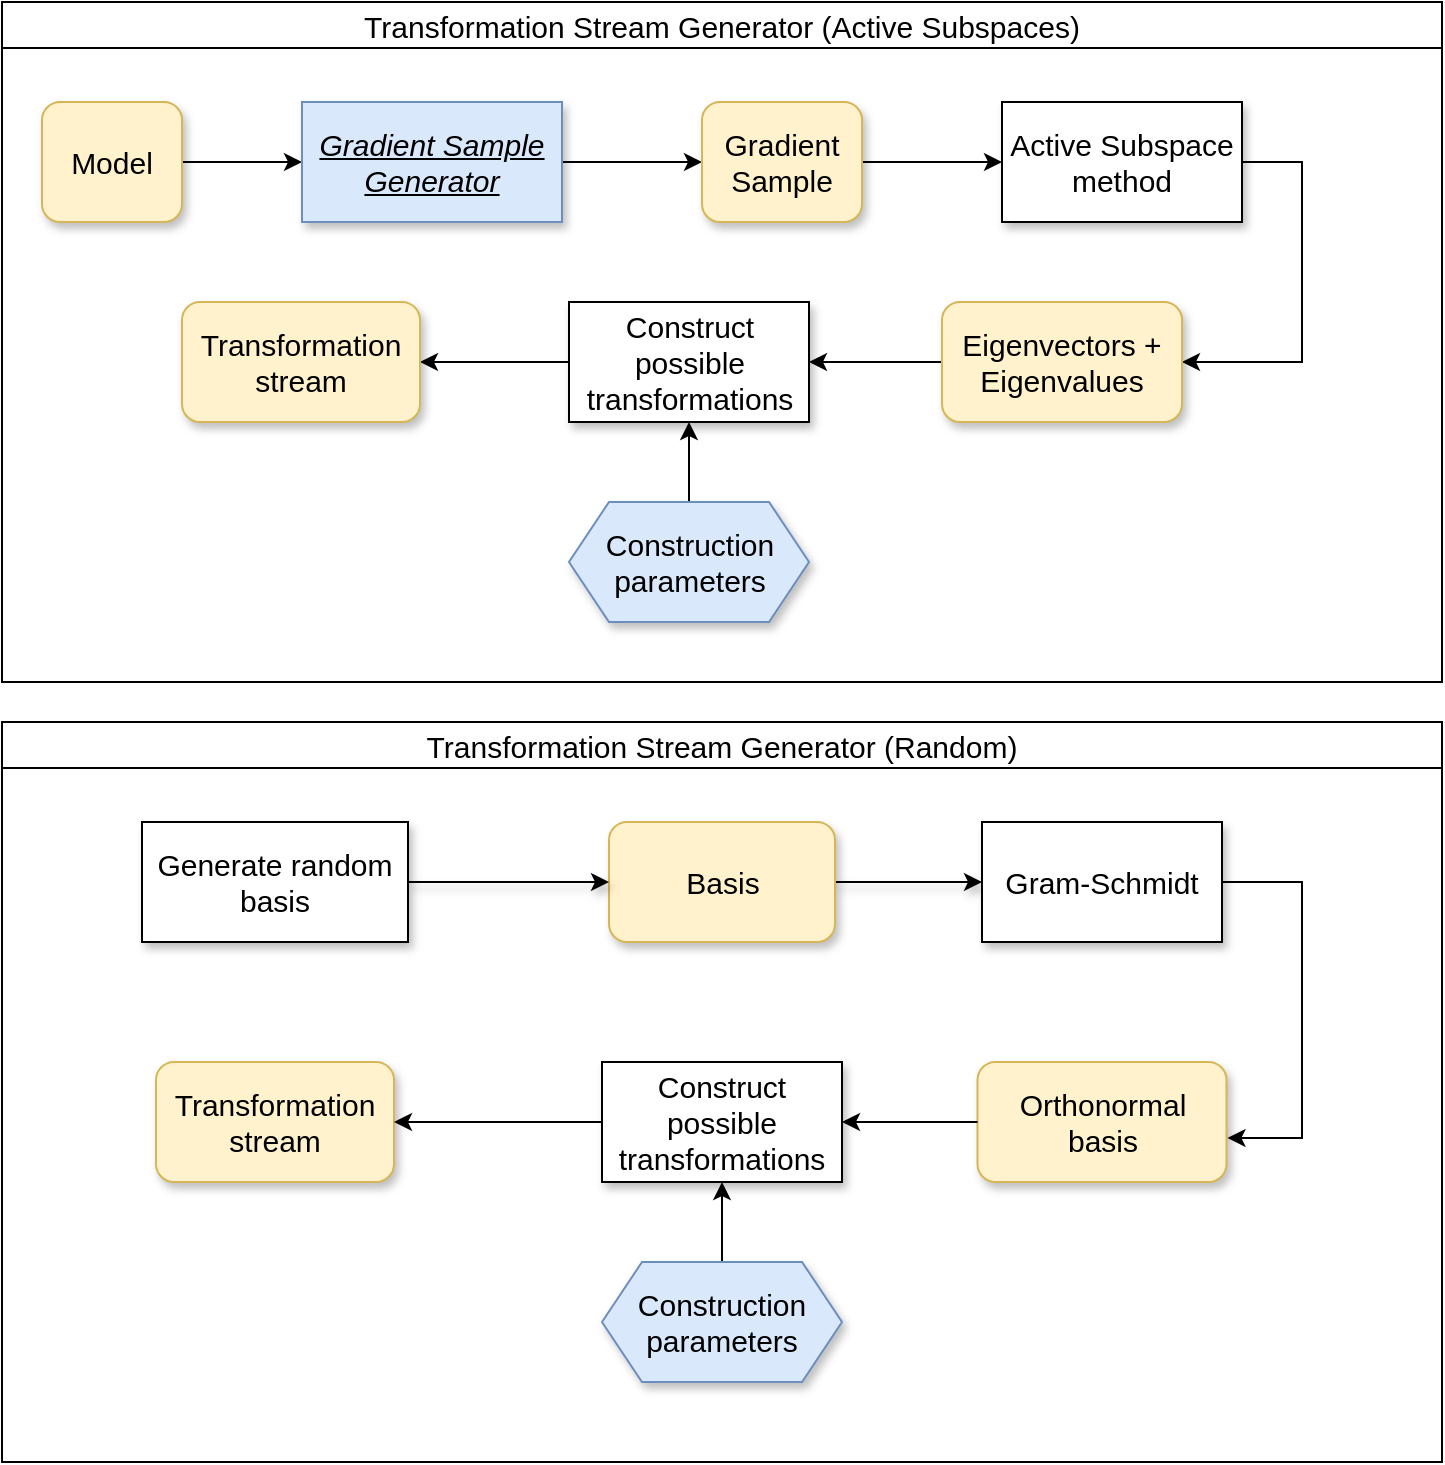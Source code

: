 <mxfile version="14.6.13" type="device"><diagram id="2RXQN2EGFClAfd2Yh1bw" name="Page-1"><mxGraphModel dx="1422" dy="822" grid="1" gridSize="10" guides="1" tooltips="1" connect="1" arrows="1" fold="1" page="1" pageScale="1" pageWidth="827" pageHeight="1169" math="0" shadow="0"><root><mxCell id="0"/><mxCell id="1" parent="0"/><mxCell id="lhAjAbdlsNnbIJC_UXDk-1" value="Transformation Stream Generator (Active Subspaces)" style="swimlane;sketch=0;fontSize=15;fontStyle=0;movable=0;" vertex="1" parent="1"><mxGeometry x="40" y="40" width="720" height="340" as="geometry"><mxRectangle x="7" y="10" width="400" height="30" as="alternateBounds"/></mxGeometry></mxCell><mxCell id="lhAjAbdlsNnbIJC_UXDk-2" style="edgeStyle=orthogonalEdgeStyle;rounded=0;orthogonalLoop=1;jettySize=auto;html=1;entryX=0;entryY=0.5;entryDx=0;entryDy=0;fontSize=15;" edge="1" parent="lhAjAbdlsNnbIJC_UXDk-1" source="lhAjAbdlsNnbIJC_UXDk-3" target="lhAjAbdlsNnbIJC_UXDk-5"><mxGeometry relative="1" as="geometry"/></mxCell><mxCell id="lhAjAbdlsNnbIJC_UXDk-3" value="&lt;font style=&quot;font-size: 15px&quot;&gt;Model&lt;/font&gt;" style="rounded=1;whiteSpace=wrap;html=1;fontSize=15;fillColor=#fff2cc;strokeColor=#d6b656;shadow=1;" vertex="1" parent="lhAjAbdlsNnbIJC_UXDk-1"><mxGeometry x="20" y="50" width="70" height="60" as="geometry"/></mxCell><mxCell id="lhAjAbdlsNnbIJC_UXDk-4" style="edgeStyle=orthogonalEdgeStyle;rounded=0;orthogonalLoop=1;jettySize=auto;html=1;entryX=0;entryY=0.5;entryDx=0;entryDy=0;fontSize=15;" edge="1" parent="lhAjAbdlsNnbIJC_UXDk-1" source="lhAjAbdlsNnbIJC_UXDk-5" target="lhAjAbdlsNnbIJC_UXDk-11"><mxGeometry relative="1" as="geometry"/></mxCell><mxCell id="lhAjAbdlsNnbIJC_UXDk-5" value="&lt;u style=&quot;font-size: 15px;&quot;&gt;&lt;i style=&quot;font-size: 15px;&quot;&gt;Gradient Sample Generator&lt;/i&gt;&lt;/u&gt;" style="rounded=0;whiteSpace=wrap;html=1;sketch=0;fontSize=15;shadow=1;fillColor=#dae8fc;strokeColor=#6c8ebf;" vertex="1" parent="lhAjAbdlsNnbIJC_UXDk-1"><mxGeometry x="150" y="50" width="130" height="60" as="geometry"/></mxCell><mxCell id="lhAjAbdlsNnbIJC_UXDk-6" style="edgeStyle=orthogonalEdgeStyle;rounded=0;orthogonalLoop=1;jettySize=auto;html=1;entryX=1;entryY=0.5;entryDx=0;entryDy=0;" edge="1" parent="lhAjAbdlsNnbIJC_UXDk-1" source="lhAjAbdlsNnbIJC_UXDk-7" target="lhAjAbdlsNnbIJC_UXDk-9"><mxGeometry relative="1" as="geometry"><Array as="points"><mxPoint x="650" y="80"/><mxPoint x="650" y="180"/></Array></mxGeometry></mxCell><mxCell id="lhAjAbdlsNnbIJC_UXDk-7" value="&lt;div style=&quot;font-size: 15px;&quot;&gt;Active Subspace&lt;/div&gt;&lt;div style=&quot;font-size: 15px;&quot;&gt;method&lt;br style=&quot;font-size: 15px;&quot;&gt;&lt;/div&gt;" style="rounded=0;whiteSpace=wrap;html=1;sketch=0;fontSize=15;shadow=1;" vertex="1" parent="lhAjAbdlsNnbIJC_UXDk-1"><mxGeometry x="500" y="50" width="120" height="60" as="geometry"/></mxCell><mxCell id="lhAjAbdlsNnbIJC_UXDk-8" style="edgeStyle=orthogonalEdgeStyle;rounded=0;orthogonalLoop=1;jettySize=auto;html=1;entryX=1;entryY=0.5;entryDx=0;entryDy=0;" edge="1" parent="lhAjAbdlsNnbIJC_UXDk-1" source="lhAjAbdlsNnbIJC_UXDk-9" target="lhAjAbdlsNnbIJC_UXDk-14"><mxGeometry relative="1" as="geometry"/></mxCell><mxCell id="lhAjAbdlsNnbIJC_UXDk-9" value="&lt;font style=&quot;font-size: 15px;&quot;&gt;Eigenvectors + Eigenvalues&lt;br style=&quot;font-size: 15px;&quot;&gt;&lt;/font&gt;" style="rounded=1;whiteSpace=wrap;html=1;sketch=0;fontSize=15;fillColor=#fff2cc;strokeColor=#d6b656;shadow=1;" vertex="1" parent="lhAjAbdlsNnbIJC_UXDk-1"><mxGeometry x="470" y="150" width="120" height="60" as="geometry"/></mxCell><mxCell id="lhAjAbdlsNnbIJC_UXDk-10" style="edgeStyle=orthogonalEdgeStyle;rounded=0;orthogonalLoop=1;jettySize=auto;html=1;entryX=0;entryY=0.5;entryDx=0;entryDy=0;fontSize=15;" edge="1" parent="lhAjAbdlsNnbIJC_UXDk-1" source="lhAjAbdlsNnbIJC_UXDk-11" target="lhAjAbdlsNnbIJC_UXDk-7"><mxGeometry relative="1" as="geometry"/></mxCell><mxCell id="lhAjAbdlsNnbIJC_UXDk-11" value="&lt;font style=&quot;font-size: 15px;&quot;&gt;Gradient Sample&lt;br style=&quot;font-size: 15px;&quot;&gt;&lt;/font&gt;" style="rounded=1;whiteSpace=wrap;html=1;fontSize=15;fillColor=#fff2cc;strokeColor=#d6b656;shadow=1;" vertex="1" parent="lhAjAbdlsNnbIJC_UXDk-1"><mxGeometry x="350" y="50" width="80" height="60" as="geometry"/></mxCell><mxCell id="lhAjAbdlsNnbIJC_UXDk-12" style="edgeStyle=orthogonalEdgeStyle;rounded=0;orthogonalLoop=1;jettySize=auto;html=1;entryX=1;entryY=0.5;entryDx=0;entryDy=0;exitX=0;exitY=0.5;exitDx=0;exitDy=0;" edge="1" parent="lhAjAbdlsNnbIJC_UXDk-1" source="lhAjAbdlsNnbIJC_UXDk-14" target="lhAjAbdlsNnbIJC_UXDk-13"><mxGeometry relative="1" as="geometry"><mxPoint x="245" y="180" as="sourcePoint"/></mxGeometry></mxCell><mxCell id="lhAjAbdlsNnbIJC_UXDk-13" value="&lt;font style=&quot;font-size: 15px&quot;&gt;Transformation stream&lt;/font&gt;" style="rounded=1;whiteSpace=wrap;html=1;fontSize=15;fillColor=#fff2cc;strokeColor=#d6b656;shadow=1;" vertex="1" parent="lhAjAbdlsNnbIJC_UXDk-1"><mxGeometry x="90" y="150" width="119" height="60" as="geometry"/></mxCell><mxCell id="lhAjAbdlsNnbIJC_UXDk-14" value="&lt;div style=&quot;font-size: 15px&quot;&gt;Construct possible transformations&lt;/div&gt;" style="rounded=0;whiteSpace=wrap;html=1;sketch=0;fontSize=15;shadow=1;" vertex="1" parent="lhAjAbdlsNnbIJC_UXDk-1"><mxGeometry x="283.5" y="150" width="120" height="60" as="geometry"/></mxCell><mxCell id="lhAjAbdlsNnbIJC_UXDk-15" style="edgeStyle=orthogonalEdgeStyle;rounded=0;orthogonalLoop=1;jettySize=auto;html=1;entryX=0.5;entryY=1;entryDx=0;entryDy=0;" edge="1" parent="lhAjAbdlsNnbIJC_UXDk-1" source="lhAjAbdlsNnbIJC_UXDk-16" target="lhAjAbdlsNnbIJC_UXDk-14"><mxGeometry relative="1" as="geometry"/></mxCell><mxCell id="lhAjAbdlsNnbIJC_UXDk-16" value="Construction parameters" style="shape=hexagon;perimeter=hexagonPerimeter2;whiteSpace=wrap;html=1;fixedSize=1;fontSize=15;fillColor=#dae8fc;strokeColor=#6c8ebf;shadow=1;" vertex="1" parent="lhAjAbdlsNnbIJC_UXDk-1"><mxGeometry x="283.5" y="250" width="120" height="60" as="geometry"/></mxCell><mxCell id="lhAjAbdlsNnbIJC_UXDk-17" value="Transformation Stream Generator (Random)" style="swimlane;sketch=0;fontSize=15;fontStyle=0;movable=0;" vertex="1" parent="1"><mxGeometry x="40" y="400" width="720" height="370" as="geometry"/></mxCell><mxCell id="lhAjAbdlsNnbIJC_UXDk-18" style="edgeStyle=orthogonalEdgeStyle;rounded=0;orthogonalLoop=1;jettySize=auto;html=1;entryX=0;entryY=0.5;entryDx=0;entryDy=0;shadow=1;fontSize=15;" edge="1" parent="lhAjAbdlsNnbIJC_UXDk-17" source="lhAjAbdlsNnbIJC_UXDk-19" target="lhAjAbdlsNnbIJC_UXDk-21"><mxGeometry relative="1" as="geometry"/></mxCell><mxCell id="lhAjAbdlsNnbIJC_UXDk-19" value="&lt;div style=&quot;font-size: 15px;&quot;&gt;&lt;font style=&quot;font-size: 15px;&quot;&gt;Basis&lt;/font&gt;&lt;/div&gt;" style="rounded=1;whiteSpace=wrap;html=1;fillColor=#fff2cc;strokeColor=#d6b656;fontSize=15;shadow=1;" vertex="1" parent="lhAjAbdlsNnbIJC_UXDk-17"><mxGeometry x="303.5" y="50" width="113" height="60" as="geometry"/></mxCell><mxCell id="lhAjAbdlsNnbIJC_UXDk-20" style="edgeStyle=orthogonalEdgeStyle;rounded=0;orthogonalLoop=1;jettySize=auto;html=1;entryX=1.004;entryY=0.633;entryDx=0;entryDy=0;entryPerimeter=0;" edge="1" parent="lhAjAbdlsNnbIJC_UXDk-17" source="lhAjAbdlsNnbIJC_UXDk-21" target="lhAjAbdlsNnbIJC_UXDk-24"><mxGeometry relative="1" as="geometry"><Array as="points"><mxPoint x="650" y="80"/><mxPoint x="650" y="208"/></Array></mxGeometry></mxCell><mxCell id="lhAjAbdlsNnbIJC_UXDk-21" value="Gram-Schmidt" style="rounded=0;whiteSpace=wrap;html=1;sketch=0;fontSize=15;shadow=1;" vertex="1" parent="lhAjAbdlsNnbIJC_UXDk-17"><mxGeometry x="490" y="50" width="120" height="60" as="geometry"/></mxCell><mxCell id="lhAjAbdlsNnbIJC_UXDk-22" style="edgeStyle=orthogonalEdgeStyle;rounded=0;orthogonalLoop=1;jettySize=auto;html=1;entryX=0;entryY=0.5;entryDx=0;entryDy=0;shadow=1;fontSize=15;" edge="1" parent="lhAjAbdlsNnbIJC_UXDk-17" source="lhAjAbdlsNnbIJC_UXDk-23" target="lhAjAbdlsNnbIJC_UXDk-19"><mxGeometry relative="1" as="geometry"/></mxCell><mxCell id="lhAjAbdlsNnbIJC_UXDk-23" value="Generate random basis" style="rounded=0;whiteSpace=wrap;html=1;sketch=0;fontSize=15;shadow=1;" vertex="1" parent="lhAjAbdlsNnbIJC_UXDk-17"><mxGeometry x="70" y="50" width="133" height="60" as="geometry"/></mxCell><mxCell id="lhAjAbdlsNnbIJC_UXDk-24" value="&lt;div style=&quot;font-size: 15px;&quot;&gt;&lt;font style=&quot;font-size: 15px;&quot;&gt;Orthonormal&lt;/font&gt;&lt;/div&gt;&lt;div style=&quot;font-size: 15px;&quot;&gt;&lt;font style=&quot;font-size: 15px;&quot;&gt;basis&lt;/font&gt;&lt;/div&gt;" style="rounded=1;whiteSpace=wrap;html=1;fillColor=#fff2cc;strokeColor=#d6b656;fontSize=15;shadow=1;" vertex="1" parent="lhAjAbdlsNnbIJC_UXDk-17"><mxGeometry x="487.75" y="170" width="124.5" height="60" as="geometry"/></mxCell><mxCell id="lhAjAbdlsNnbIJC_UXDk-25" style="edgeStyle=orthogonalEdgeStyle;rounded=0;orthogonalLoop=1;jettySize=auto;html=1;entryX=1;entryY=0.5;entryDx=0;entryDy=0;exitX=0;exitY=0.5;exitDx=0;exitDy=0;" edge="1" parent="lhAjAbdlsNnbIJC_UXDk-17" source="lhAjAbdlsNnbIJC_UXDk-24" target="lhAjAbdlsNnbIJC_UXDk-27"><mxGeometry relative="1" as="geometry"><mxPoint x="460" y="200" as="sourcePoint"/></mxGeometry></mxCell><mxCell id="lhAjAbdlsNnbIJC_UXDk-26" value="&lt;font style=&quot;font-size: 15px&quot;&gt;Transformation stream&lt;/font&gt;" style="rounded=1;whiteSpace=wrap;html=1;fontSize=15;fillColor=#fff2cc;strokeColor=#d6b656;shadow=1;" vertex="1" parent="lhAjAbdlsNnbIJC_UXDk-17"><mxGeometry x="77" y="170" width="119" height="60" as="geometry"/></mxCell><mxCell id="lhAjAbdlsNnbIJC_UXDk-27" value="&lt;div style=&quot;font-size: 15px&quot;&gt;Construct possible transformations&lt;/div&gt;" style="rounded=0;whiteSpace=wrap;html=1;sketch=0;fontSize=15;shadow=1;" vertex="1" parent="lhAjAbdlsNnbIJC_UXDk-17"><mxGeometry x="300" y="170" width="120" height="60" as="geometry"/></mxCell><mxCell id="lhAjAbdlsNnbIJC_UXDk-28" style="edgeStyle=orthogonalEdgeStyle;rounded=0;orthogonalLoop=1;jettySize=auto;html=1;entryX=1;entryY=0.5;entryDx=0;entryDy=0;exitX=0;exitY=0.5;exitDx=0;exitDy=0;" edge="1" parent="lhAjAbdlsNnbIJC_UXDk-17" source="lhAjAbdlsNnbIJC_UXDk-27" target="lhAjAbdlsNnbIJC_UXDk-26"><mxGeometry relative="1" as="geometry"><mxPoint x="195" y="160" as="sourcePoint"/></mxGeometry></mxCell><mxCell id="lhAjAbdlsNnbIJC_UXDk-29" style="edgeStyle=orthogonalEdgeStyle;rounded=0;orthogonalLoop=1;jettySize=auto;html=1;entryX=0.5;entryY=1;entryDx=0;entryDy=0;" edge="1" parent="lhAjAbdlsNnbIJC_UXDk-17" source="lhAjAbdlsNnbIJC_UXDk-30" target="lhAjAbdlsNnbIJC_UXDk-27"><mxGeometry relative="1" as="geometry"/></mxCell><mxCell id="lhAjAbdlsNnbIJC_UXDk-30" value="Construction parameters" style="shape=hexagon;perimeter=hexagonPerimeter2;whiteSpace=wrap;html=1;fixedSize=1;fontSize=15;fillColor=#dae8fc;strokeColor=#6c8ebf;shadow=1;" vertex="1" parent="lhAjAbdlsNnbIJC_UXDk-17"><mxGeometry x="300" y="270" width="120" height="60" as="geometry"/></mxCell></root></mxGraphModel></diagram></mxfile>